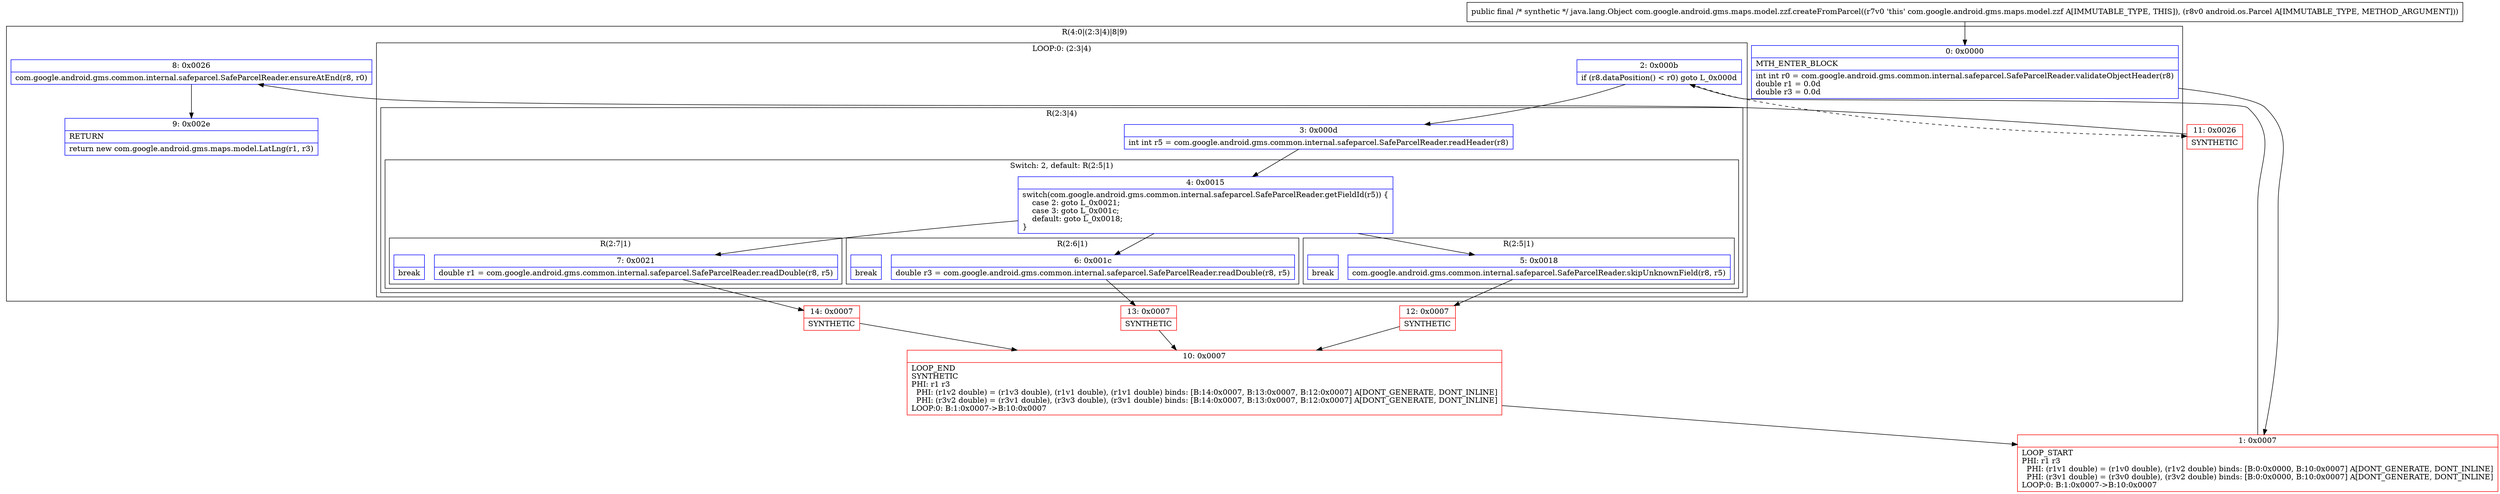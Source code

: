 digraph "CFG forcom.google.android.gms.maps.model.zzf.createFromParcel(Landroid\/os\/Parcel;)Ljava\/lang\/Object;" {
subgraph cluster_Region_323540098 {
label = "R(4:0|(2:3|4)|8|9)";
node [shape=record,color=blue];
Node_0 [shape=record,label="{0\:\ 0x0000|MTH_ENTER_BLOCK\l|int int r0 = com.google.android.gms.common.internal.safeparcel.SafeParcelReader.validateObjectHeader(r8)\ldouble r1 = 0.0d\ldouble r3 = 0.0d\l}"];
subgraph cluster_LoopRegion_49076661 {
label = "LOOP:0: (2:3|4)";
node [shape=record,color=blue];
Node_2 [shape=record,label="{2\:\ 0x000b|if (r8.dataPosition() \< r0) goto L_0x000d\l}"];
subgraph cluster_Region_426719648 {
label = "R(2:3|4)";
node [shape=record,color=blue];
Node_3 [shape=record,label="{3\:\ 0x000d|int int r5 = com.google.android.gms.common.internal.safeparcel.SafeParcelReader.readHeader(r8)\l}"];
subgraph cluster_SwitchRegion_2108324425 {
label = "Switch: 2, default: R(2:5|1)";
node [shape=record,color=blue];
Node_4 [shape=record,label="{4\:\ 0x0015|switch(com.google.android.gms.common.internal.safeparcel.SafeParcelReader.getFieldId(r5)) \{\l    case 2: goto L_0x0021;\l    case 3: goto L_0x001c;\l    default: goto L_0x0018;\l\}\l}"];
subgraph cluster_Region_1920629504 {
label = "R(2:7|1)";
node [shape=record,color=blue];
Node_7 [shape=record,label="{7\:\ 0x0021|double r1 = com.google.android.gms.common.internal.safeparcel.SafeParcelReader.readDouble(r8, r5)\l}"];
Node_InsnContainer_1859393404 [shape=record,label="{|break\l}"];
}
subgraph cluster_Region_1289095292 {
label = "R(2:6|1)";
node [shape=record,color=blue];
Node_6 [shape=record,label="{6\:\ 0x001c|double r3 = com.google.android.gms.common.internal.safeparcel.SafeParcelReader.readDouble(r8, r5)\l}"];
Node_InsnContainer_2139673525 [shape=record,label="{|break\l}"];
}
subgraph cluster_Region_1546235015 {
label = "R(2:5|1)";
node [shape=record,color=blue];
Node_5 [shape=record,label="{5\:\ 0x0018|com.google.android.gms.common.internal.safeparcel.SafeParcelReader.skipUnknownField(r8, r5)\l}"];
Node_InsnContainer_1505407672 [shape=record,label="{|break\l}"];
}
}
}
}
Node_8 [shape=record,label="{8\:\ 0x0026|com.google.android.gms.common.internal.safeparcel.SafeParcelReader.ensureAtEnd(r8, r0)\l}"];
Node_9 [shape=record,label="{9\:\ 0x002e|RETURN\l|return new com.google.android.gms.maps.model.LatLng(r1, r3)\l}"];
}
Node_1 [shape=record,color=red,label="{1\:\ 0x0007|LOOP_START\lPHI: r1 r3 \l  PHI: (r1v1 double) = (r1v0 double), (r1v2 double) binds: [B:0:0x0000, B:10:0x0007] A[DONT_GENERATE, DONT_INLINE]\l  PHI: (r3v1 double) = (r3v0 double), (r3v2 double) binds: [B:0:0x0000, B:10:0x0007] A[DONT_GENERATE, DONT_INLINE]\lLOOP:0: B:1:0x0007\-\>B:10:0x0007\l}"];
Node_10 [shape=record,color=red,label="{10\:\ 0x0007|LOOP_END\lSYNTHETIC\lPHI: r1 r3 \l  PHI: (r1v2 double) = (r1v3 double), (r1v1 double), (r1v1 double) binds: [B:14:0x0007, B:13:0x0007, B:12:0x0007] A[DONT_GENERATE, DONT_INLINE]\l  PHI: (r3v2 double) = (r3v1 double), (r3v3 double), (r3v1 double) binds: [B:14:0x0007, B:13:0x0007, B:12:0x0007] A[DONT_GENERATE, DONT_INLINE]\lLOOP:0: B:1:0x0007\-\>B:10:0x0007\l}"];
Node_11 [shape=record,color=red,label="{11\:\ 0x0026|SYNTHETIC\l}"];
Node_12 [shape=record,color=red,label="{12\:\ 0x0007|SYNTHETIC\l}"];
Node_13 [shape=record,color=red,label="{13\:\ 0x0007|SYNTHETIC\l}"];
Node_14 [shape=record,color=red,label="{14\:\ 0x0007|SYNTHETIC\l}"];
MethodNode[shape=record,label="{public final \/* synthetic *\/ java.lang.Object com.google.android.gms.maps.model.zzf.createFromParcel((r7v0 'this' com.google.android.gms.maps.model.zzf A[IMMUTABLE_TYPE, THIS]), (r8v0 android.os.Parcel A[IMMUTABLE_TYPE, METHOD_ARGUMENT])) }"];
MethodNode -> Node_0;
Node_0 -> Node_1;
Node_2 -> Node_3;
Node_2 -> Node_11[style=dashed];
Node_3 -> Node_4;
Node_4 -> Node_5;
Node_4 -> Node_6;
Node_4 -> Node_7;
Node_7 -> Node_14;
Node_6 -> Node_13;
Node_5 -> Node_12;
Node_8 -> Node_9;
Node_1 -> Node_2;
Node_10 -> Node_1;
Node_11 -> Node_8;
Node_12 -> Node_10;
Node_13 -> Node_10;
Node_14 -> Node_10;
}

